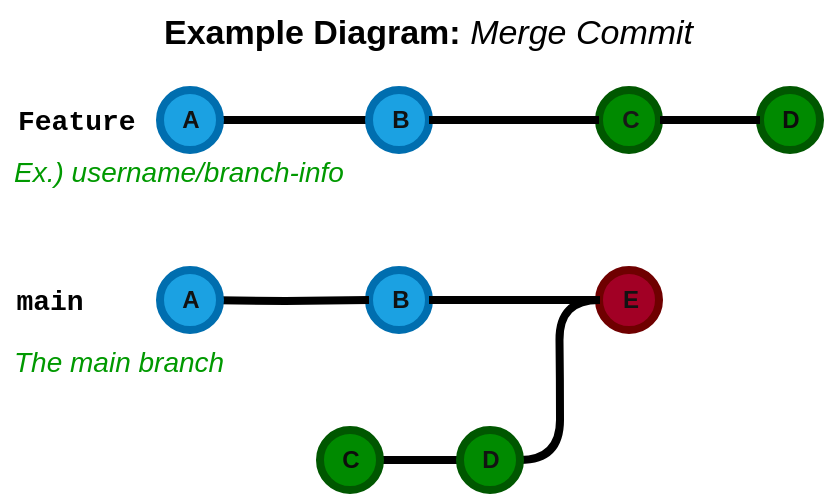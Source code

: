 <mxfile version="24.7.5">
  <diagram id="yPxyJZ8AM_hMuL3Unpa9" name="simple gitflow">
    <mxGraphModel dx="636" dy="435" grid="1" gridSize="10" guides="1" tooltips="1" connect="1" arrows="1" fold="1" page="1" pageScale="1" pageWidth="1100" pageHeight="850" math="0" shadow="0">
      <root>
        <mxCell id="0" />
        <mxCell id="1" parent="0" />
        <UserObject label="Example Diagram: &lt;i style=&quot;font-weight: normal;&quot;&gt;Merge Commit&lt;/i&gt;" link="https://nvie.com/posts/a-successful-git-branching-model/" id="9hBKPDzoitwpIBdzFDQ7-6">
          <mxCell style="text;whiteSpace=wrap;html=1;fontStyle=1;fontSize=17;" parent="1" vertex="1">
            <mxGeometry x="170" y="30" width="330" height="30" as="geometry" />
          </mxCell>
        </UserObject>
        <mxCell id="9hBKPDzoitwpIBdzFDQ7-25" value="" style="verticalLabelPosition=bottom;verticalAlign=top;html=1;strokeWidth=4;shape=mxgraph.flowchart.on-page_reference;fillColor=#1ba1e2;strokeColor=#006EAF;fontColor=#ffffff;" parent="1" vertex="1">
          <mxGeometry x="274.5" y="165" width="30" height="30" as="geometry" />
        </mxCell>
        <mxCell id="9hBKPDzoitwpIBdzFDQ7-26" value="" style="verticalLabelPosition=bottom;verticalAlign=top;html=1;strokeWidth=4;shape=mxgraph.flowchart.on-page_reference;strokeColor=#6F0000;fillColor=#a20025;fontColor=#ffffff;" parent="1" vertex="1">
          <mxGeometry x="389.5" y="165" width="30" height="30" as="geometry" />
        </mxCell>
        <mxCell id="9hBKPDzoitwpIBdzFDQ7-27" value="" style="edgeStyle=orthogonalEdgeStyle;rounded=0;html=1;jettySize=auto;orthogonalLoop=1;strokeWidth=4;endArrow=none;endFill=0;" parent="1" target="9hBKPDzoitwpIBdzFDQ7-25" edge="1">
          <mxGeometry x="204.5" y="180" as="geometry">
            <mxPoint x="190" y="180" as="sourcePoint" />
          </mxGeometry>
        </mxCell>
        <mxCell id="9hBKPDzoitwpIBdzFDQ7-28" value="main" style="text;html=1;strokeColor=none;fillColor=none;align=center;verticalAlign=middle;whiteSpace=wrap;overflow=hidden;fontSize=14;fontStyle=1;fontFamily=Courier New;" parent="1" vertex="1">
          <mxGeometry x="90" y="170" width="50" height="20" as="geometry" />
        </mxCell>
        <mxCell id="9hBKPDzoitwpIBdzFDQ7-31" style="edgeStyle=orthogonalEdgeStyle;curved=1;rounded=0;html=1;exitX=1;exitY=0.5;exitPerimeter=0;entryX=0;entryY=0.5;entryPerimeter=0;endArrow=none;endFill=0;jettySize=auto;orthogonalLoop=1;strokeWidth=4;fontSize=15;" parent="1" source="9hBKPDzoitwpIBdzFDQ7-32" target="9hBKPDzoitwpIBdzFDQ7-34" edge="1">
          <mxGeometry relative="1" as="geometry" />
        </mxCell>
        <mxCell id="9hBKPDzoitwpIBdzFDQ7-32" value="" style="verticalLabelPosition=bottom;verticalAlign=top;html=1;strokeWidth=4;shape=mxgraph.flowchart.on-page_reference;strokeColor=#005700;fillColor=#008a00;fontColor=#ffffff;" parent="1" vertex="1">
          <mxGeometry x="250" y="245" width="30" height="30" as="geometry" />
        </mxCell>
        <mxCell id="9hBKPDzoitwpIBdzFDQ7-33" style="edgeStyle=orthogonalEdgeStyle;curved=1;rounded=0;html=1;exitX=1;exitY=0.5;exitPerimeter=0;entryX=0;entryY=0.5;entryPerimeter=0;endArrow=none;endFill=0;jettySize=auto;orthogonalLoop=1;strokeWidth=4;fontSize=15;" parent="1" source="9hBKPDzoitwpIBdzFDQ7-34" target="9hBKPDzoitwpIBdzFDQ7-26" edge="1">
          <mxGeometry relative="1" as="geometry" />
        </mxCell>
        <mxCell id="9hBKPDzoitwpIBdzFDQ7-34" value="" style="verticalLabelPosition=bottom;verticalAlign=top;html=1;strokeWidth=4;shape=mxgraph.flowchart.on-page_reference;strokeColor=#005700;fillColor=#008a00;fontColor=#ffffff;" parent="1" vertex="1">
          <mxGeometry x="320" y="245" width="30" height="30" as="geometry" />
        </mxCell>
        <mxCell id="9hBKPDzoitwpIBdzFDQ7-35" value="Feature" style="text;html=1;strokeColor=none;fillColor=none;align=left;verticalAlign=middle;whiteSpace=wrap;overflow=hidden;fontSize=14;fontStyle=1;fontFamily=Courier New;" parent="1" vertex="1">
          <mxGeometry x="96.5" y="80" width="240" height="20" as="geometry" />
        </mxCell>
        <mxCell id="9hBKPDzoitwpIBdzFDQ7-37" value="The main branch&lt;br&gt;" style="text;html=1;strokeColor=none;fillColor=none;align=left;verticalAlign=middle;whiteSpace=wrap;overflow=hidden;fontSize=14;fontStyle=2;fontColor=#009900;" parent="1" vertex="1">
          <mxGeometry x="95.25" y="200" width="132.25" height="20" as="geometry" />
        </mxCell>
        <mxCell id="9hBKPDzoitwpIBdzFDQ7-38" value="&lt;i&gt;Ex.) username/branch-info&lt;/i&gt;" style="text;html=1;strokeColor=none;fillColor=none;align=left;verticalAlign=middle;whiteSpace=wrap;overflow=hidden;fontSize=14;fontStyle=0;fontColor=#009900;" parent="1" vertex="1">
          <mxGeometry x="95.25" y="105" width="202.25" height="20" as="geometry" />
        </mxCell>
        <mxCell id="m2ryl6PVJogJ_DPbGk6Q-6" value="" style="verticalLabelPosition=bottom;verticalAlign=top;html=1;strokeWidth=4;shape=mxgraph.flowchart.on-page_reference;fillColor=#1ba1e2;strokeColor=#006EAF;fontColor=#ffffff;" vertex="1" parent="1">
          <mxGeometry x="170" y="165" width="30" height="30" as="geometry" />
        </mxCell>
        <mxCell id="m2ryl6PVJogJ_DPbGk6Q-10" value="" style="verticalLabelPosition=bottom;verticalAlign=top;html=1;strokeWidth=4;shape=mxgraph.flowchart.on-page_reference;fillColor=#008a00;strokeColor=#005700;fontColor=#ffffff;" vertex="1" parent="1">
          <mxGeometry x="389.5" y="75" width="30" height="30" as="geometry" />
        </mxCell>
        <mxCell id="m2ryl6PVJogJ_DPbGk6Q-15" value="" style="edgeStyle=orthogonalEdgeStyle;rounded=0;html=1;jettySize=auto;orthogonalLoop=1;strokeWidth=4;endArrow=none;endFill=0;" edge="1" parent="1">
          <mxGeometry x="204.5" y="180" as="geometry">
            <mxPoint x="195" y="90" as="sourcePoint" />
            <mxPoint x="280" y="90" as="targetPoint" />
          </mxGeometry>
        </mxCell>
        <mxCell id="m2ryl6PVJogJ_DPbGk6Q-9" value="" style="verticalLabelPosition=bottom;verticalAlign=top;html=1;strokeWidth=4;shape=mxgraph.flowchart.on-page_reference;fillColor=#1ba1e2;strokeColor=#006EAF;fontColor=#ffffff;" vertex="1" parent="1">
          <mxGeometry x="274.5" y="75" width="30" height="30" as="geometry" />
        </mxCell>
        <mxCell id="m2ryl6PVJogJ_DPbGk6Q-8" value="" style="verticalLabelPosition=bottom;verticalAlign=top;html=1;strokeWidth=4;shape=mxgraph.flowchart.on-page_reference;fillColor=#1ba1e2;strokeColor=#006EAF;fontColor=#ffffff;" vertex="1" parent="1">
          <mxGeometry x="170" y="75" width="30" height="30" as="geometry" />
        </mxCell>
        <mxCell id="m2ryl6PVJogJ_DPbGk6Q-16" value="" style="verticalLabelPosition=bottom;verticalAlign=top;html=1;strokeWidth=4;shape=mxgraph.flowchart.on-page_reference;fillColor=#008a00;strokeColor=#005700;fontColor=#ffffff;" vertex="1" parent="1">
          <mxGeometry x="470" y="75" width="30" height="30" as="geometry" />
        </mxCell>
        <mxCell id="m2ryl6PVJogJ_DPbGk6Q-19" value="" style="edgeStyle=orthogonalEdgeStyle;curved=1;rounded=0;orthogonalLoop=1;jettySize=auto;html=1;endArrow=none;endFill=0;strokeWidth=4;fontFamily=Courier New;fontSize=16;exitX=1;exitY=0.5;exitDx=0;exitDy=0;exitPerimeter=0;entryX=0;entryY=0.5;entryDx=0;entryDy=0;entryPerimeter=0;" edge="1" parent="1" source="m2ryl6PVJogJ_DPbGk6Q-9" target="m2ryl6PVJogJ_DPbGk6Q-10">
          <mxGeometry relative="1" as="geometry">
            <mxPoint x="320" y="130" as="sourcePoint" />
            <mxPoint x="420" y="190" as="targetPoint" />
          </mxGeometry>
        </mxCell>
        <mxCell id="m2ryl6PVJogJ_DPbGk6Q-21" value="&lt;font color=&quot;#121212&quot;&gt;&lt;b&gt;A&lt;/b&gt;&lt;/font&gt;" style="text;html=1;align=center;verticalAlign=middle;resizable=0;points=[];autosize=1;strokeColor=none;fillColor=none;" vertex="1" parent="1">
          <mxGeometry x="170" y="75" width="30" height="30" as="geometry" />
        </mxCell>
        <mxCell id="m2ryl6PVJogJ_DPbGk6Q-23" value="&lt;font color=&quot;#121212&quot;&gt;A&lt;/font&gt;" style="text;html=1;align=center;verticalAlign=middle;resizable=0;points=[];autosize=1;strokeColor=none;fillColor=none;fontStyle=1" vertex="1" parent="1">
          <mxGeometry x="170" y="165" width="30" height="30" as="geometry" />
        </mxCell>
        <mxCell id="m2ryl6PVJogJ_DPbGk6Q-24" value="&lt;font color=&quot;#121212&quot;&gt;B&lt;/font&gt;" style="text;html=1;align=center;verticalAlign=middle;resizable=0;points=[];autosize=1;strokeColor=none;fillColor=none;fontStyle=1" vertex="1" parent="1">
          <mxGeometry x="274.5" y="75" width="30" height="30" as="geometry" />
        </mxCell>
        <mxCell id="m2ryl6PVJogJ_DPbGk6Q-25" value="&lt;font color=&quot;#121212&quot;&gt;B&lt;/font&gt;" style="text;html=1;align=center;verticalAlign=middle;resizable=0;points=[];autosize=1;strokeColor=none;fillColor=none;fontStyle=1" vertex="1" parent="1">
          <mxGeometry x="274.5" y="165" width="30" height="30" as="geometry" />
        </mxCell>
        <mxCell id="m2ryl6PVJogJ_DPbGk6Q-26" value="&lt;font color=&quot;#171717&quot;&gt;C&lt;/font&gt;" style="text;html=1;align=center;verticalAlign=middle;resizable=0;points=[];autosize=1;strokeColor=none;fillColor=none;fontStyle=1" vertex="1" parent="1">
          <mxGeometry x="389.5" y="75" width="30" height="30" as="geometry" />
        </mxCell>
        <mxCell id="m2ryl6PVJogJ_DPbGk6Q-28" value="" style="edgeStyle=orthogonalEdgeStyle;curved=1;rounded=0;orthogonalLoop=1;jettySize=auto;html=1;endArrow=none;endFill=0;strokeWidth=4;fontFamily=Courier New;fontSize=16;exitX=1;exitY=0.5;exitDx=0;exitDy=0;exitPerimeter=0;" edge="1" parent="1" source="9hBKPDzoitwpIBdzFDQ7-25">
          <mxGeometry relative="1" as="geometry">
            <mxPoint x="305" y="180" as="sourcePoint" />
            <mxPoint x="390" y="180" as="targetPoint" />
          </mxGeometry>
        </mxCell>
        <mxCell id="m2ryl6PVJogJ_DPbGk6Q-27" value="&lt;font color=&quot;#121212&quot;&gt;E&lt;/font&gt;" style="text;html=1;align=center;verticalAlign=middle;resizable=0;points=[];autosize=1;strokeColor=none;fillColor=none;fontStyle=1" vertex="1" parent="1">
          <mxGeometry x="389.5" y="165" width="30" height="30" as="geometry" />
        </mxCell>
        <mxCell id="m2ryl6PVJogJ_DPbGk6Q-29" value="&lt;font color=&quot;#0d0c0c&quot;&gt;D&lt;/font&gt;" style="text;html=1;align=center;verticalAlign=middle;resizable=0;points=[];autosize=1;strokeColor=none;fillColor=none;fontStyle=1" vertex="1" parent="1">
          <mxGeometry x="470" y="75" width="30" height="30" as="geometry" />
        </mxCell>
        <mxCell id="m2ryl6PVJogJ_DPbGk6Q-30" value="&lt;font color=&quot;#0d0c0c&quot;&gt;C&lt;/font&gt;" style="text;html=1;align=center;verticalAlign=middle;resizable=0;points=[];autosize=1;strokeColor=none;fillColor=none;fontStyle=1" vertex="1" parent="1">
          <mxGeometry x="250" y="245" width="30" height="30" as="geometry" />
        </mxCell>
        <mxCell id="m2ryl6PVJogJ_DPbGk6Q-31" value="&lt;font color=&quot;#121212&quot;&gt;D&lt;/font&gt;" style="text;html=1;align=center;verticalAlign=middle;resizable=0;points=[];autosize=1;strokeColor=none;fillColor=none;fontStyle=1" vertex="1" parent="1">
          <mxGeometry x="320" y="245" width="30" height="30" as="geometry" />
        </mxCell>
        <mxCell id="m2ryl6PVJogJ_DPbGk6Q-33" value="" style="edgeStyle=orthogonalEdgeStyle;curved=1;rounded=0;orthogonalLoop=1;jettySize=auto;html=1;endArrow=none;endFill=0;strokeWidth=4;fontFamily=Courier New;fontSize=16;" edge="1" parent="1">
          <mxGeometry relative="1" as="geometry">
            <mxPoint x="470" y="90" as="sourcePoint" />
            <mxPoint x="420" y="90" as="targetPoint" />
          </mxGeometry>
        </mxCell>
      </root>
    </mxGraphModel>
  </diagram>
</mxfile>
